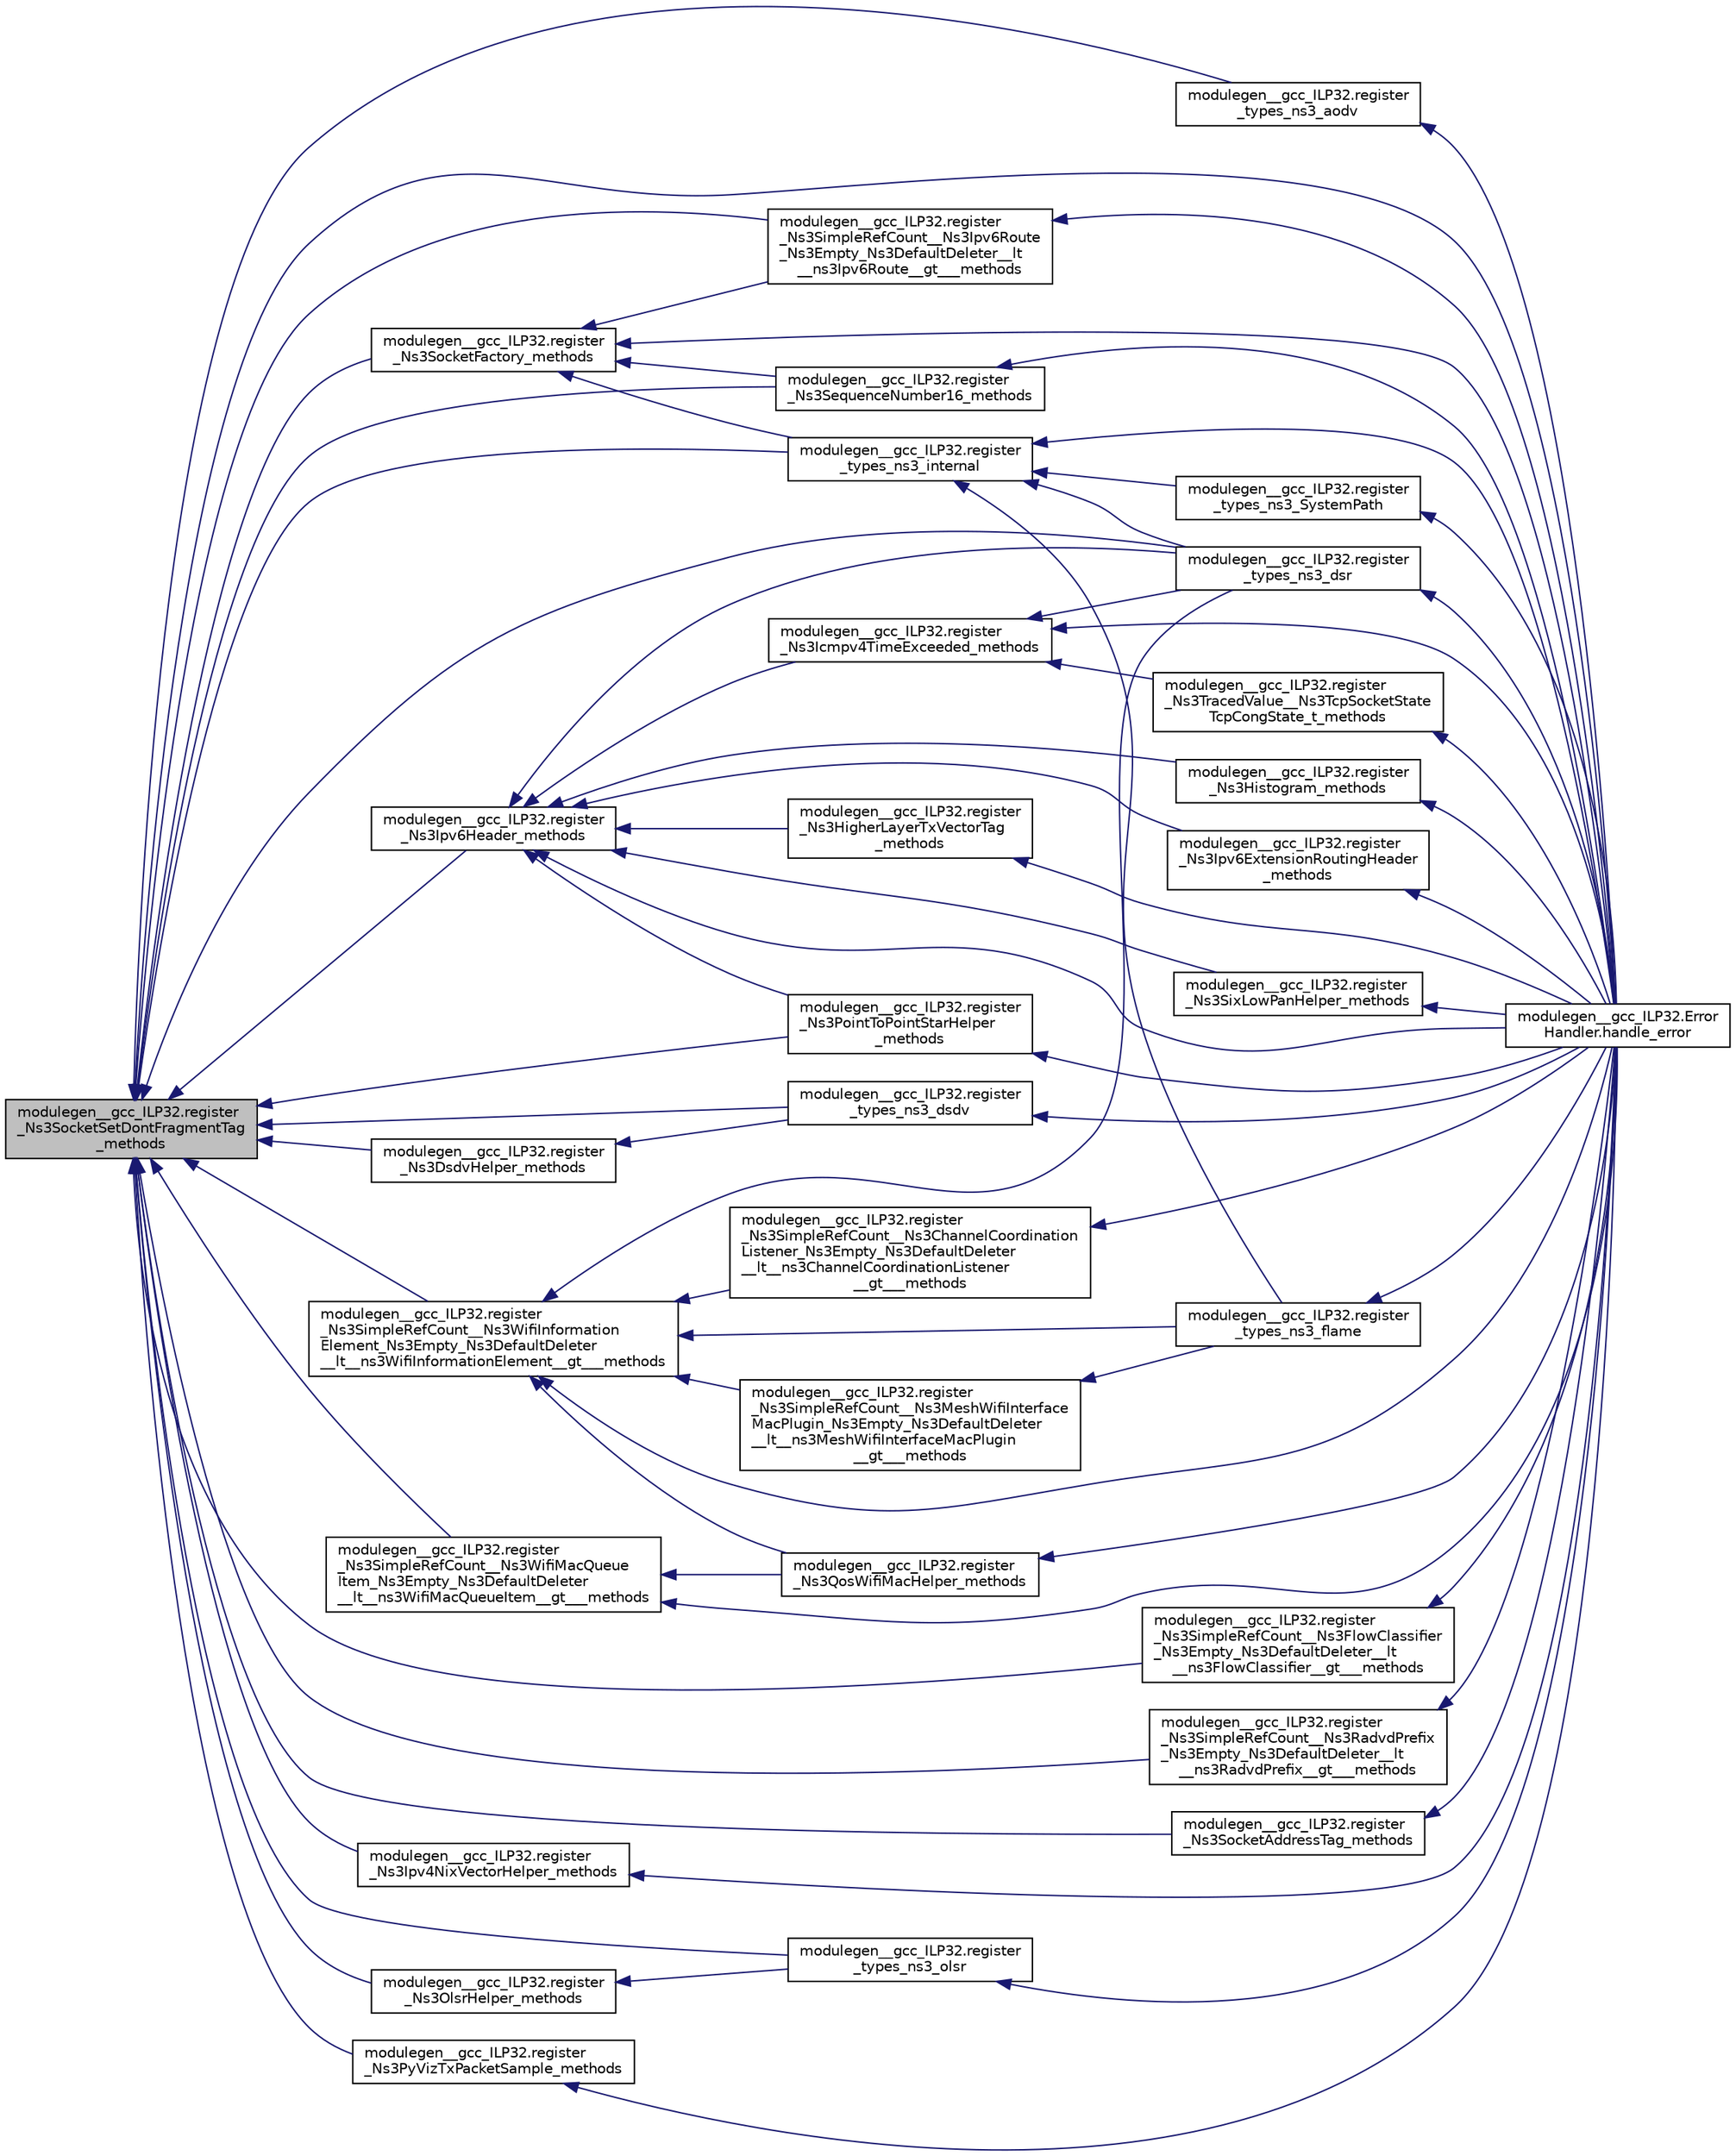 digraph "modulegen__gcc_ILP32.register_Ns3SocketSetDontFragmentTag_methods"
{
  edge [fontname="Helvetica",fontsize="10",labelfontname="Helvetica",labelfontsize="10"];
  node [fontname="Helvetica",fontsize="10",shape=record];
  rankdir="LR";
  Node1 [label="modulegen__gcc_ILP32.register\l_Ns3SocketSetDontFragmentTag\l_methods",height=0.2,width=0.4,color="black", fillcolor="grey75", style="filled", fontcolor="black"];
  Node1 -> Node2 [dir="back",color="midnightblue",fontsize="10",style="solid"];
  Node2 [label="modulegen__gcc_ILP32.register\l_types_ns3_aodv",height=0.2,width=0.4,color="black", fillcolor="white", style="filled",URL="$d5/d79/namespacemodulegen____gcc__ILP32.html#a3d2d4b1e931e6c2b4e9944340daab0ec"];
  Node2 -> Node3 [dir="back",color="midnightblue",fontsize="10",style="solid"];
  Node3 [label="modulegen__gcc_ILP32.Error\lHandler.handle_error",height=0.2,width=0.4,color="black", fillcolor="white", style="filled",URL="$d9/d99/classmodulegen____gcc__ILP32_1_1ErrorHandler.html#a943006387a8560b17fc047599f8e3097"];
  Node1 -> Node4 [dir="back",color="midnightblue",fontsize="10",style="solid"];
  Node4 [label="modulegen__gcc_ILP32.register\l_types_ns3_internal",height=0.2,width=0.4,color="black", fillcolor="white", style="filled",URL="$d5/d79/namespacemodulegen____gcc__ILP32.html#abcdfa1e2ddcdfff645f539fa053df219"];
  Node4 -> Node3 [dir="back",color="midnightblue",fontsize="10",style="solid"];
  Node4 -> Node5 [dir="back",color="midnightblue",fontsize="10",style="solid"];
  Node5 [label="modulegen__gcc_ILP32.register\l_types_ns3_SystemPath",height=0.2,width=0.4,color="black", fillcolor="white", style="filled",URL="$d5/d79/namespacemodulegen____gcc__ILP32.html#aa0f4c3d411688e71f10a04c0de5bb0ec"];
  Node5 -> Node3 [dir="back",color="midnightblue",fontsize="10",style="solid"];
  Node4 -> Node6 [dir="back",color="midnightblue",fontsize="10",style="solid"];
  Node6 [label="modulegen__gcc_ILP32.register\l_types_ns3_dsr",height=0.2,width=0.4,color="black", fillcolor="white", style="filled",URL="$d5/d79/namespacemodulegen____gcc__ILP32.html#ac4f199b8c56871c6ba9e21ccaec7c009"];
  Node6 -> Node3 [dir="back",color="midnightblue",fontsize="10",style="solid"];
  Node4 -> Node7 [dir="back",color="midnightblue",fontsize="10",style="solid"];
  Node7 [label="modulegen__gcc_ILP32.register\l_types_ns3_flame",height=0.2,width=0.4,color="black", fillcolor="white", style="filled",URL="$d5/d79/namespacemodulegen____gcc__ILP32.html#a22213d07028e159c5b5e1becbaf1849e"];
  Node7 -> Node3 [dir="back",color="midnightblue",fontsize="10",style="solid"];
  Node1 -> Node8 [dir="back",color="midnightblue",fontsize="10",style="solid"];
  Node8 [label="modulegen__gcc_ILP32.register\l_Ns3SocketFactory_methods",height=0.2,width=0.4,color="black", fillcolor="white", style="filled",URL="$d5/d79/namespacemodulegen____gcc__ILP32.html#a59721b404d186cf30b833ac15b749b82"];
  Node8 -> Node4 [dir="back",color="midnightblue",fontsize="10",style="solid"];
  Node8 -> Node3 [dir="back",color="midnightblue",fontsize="10",style="solid"];
  Node8 -> Node9 [dir="back",color="midnightblue",fontsize="10",style="solid"];
  Node9 [label="modulegen__gcc_ILP32.register\l_Ns3SimpleRefCount__Ns3Ipv6Route\l_Ns3Empty_Ns3DefaultDeleter__lt\l__ns3Ipv6Route__gt___methods",height=0.2,width=0.4,color="black", fillcolor="white", style="filled",URL="$d5/d79/namespacemodulegen____gcc__ILP32.html#a347ab790696b7ff2fea79c1e653aeef0"];
  Node9 -> Node3 [dir="back",color="midnightblue",fontsize="10",style="solid"];
  Node8 -> Node10 [dir="back",color="midnightblue",fontsize="10",style="solid"];
  Node10 [label="modulegen__gcc_ILP32.register\l_Ns3SequenceNumber16_methods",height=0.2,width=0.4,color="black", fillcolor="white", style="filled",URL="$d5/d79/namespacemodulegen____gcc__ILP32.html#a4af80a7e56f5802cff87f502e8047e22"];
  Node10 -> Node3 [dir="back",color="midnightblue",fontsize="10",style="solid"];
  Node1 -> Node3 [dir="back",color="midnightblue",fontsize="10",style="solid"];
  Node1 -> Node11 [dir="back",color="midnightblue",fontsize="10",style="solid"];
  Node11 [label="modulegen__gcc_ILP32.register\l_Ns3Ipv6Header_methods",height=0.2,width=0.4,color="black", fillcolor="white", style="filled",URL="$d5/d79/namespacemodulegen____gcc__ILP32.html#ae9348fcb18057e19e3fb8513c6264ab5"];
  Node11 -> Node3 [dir="back",color="midnightblue",fontsize="10",style="solid"];
  Node11 -> Node6 [dir="back",color="midnightblue",fontsize="10",style="solid"];
  Node11 -> Node12 [dir="back",color="midnightblue",fontsize="10",style="solid"];
  Node12 [label="modulegen__gcc_ILP32.register\l_Ns3Icmpv4TimeExceeded_methods",height=0.2,width=0.4,color="black", fillcolor="white", style="filled",URL="$d5/d79/namespacemodulegen____gcc__ILP32.html#a141fbbbb65204d000479d0066892af5b"];
  Node12 -> Node6 [dir="back",color="midnightblue",fontsize="10",style="solid"];
  Node12 -> Node3 [dir="back",color="midnightblue",fontsize="10",style="solid"];
  Node12 -> Node13 [dir="back",color="midnightblue",fontsize="10",style="solid"];
  Node13 [label="modulegen__gcc_ILP32.register\l_Ns3TracedValue__Ns3TcpSocketState\lTcpCongState_t_methods",height=0.2,width=0.4,color="black", fillcolor="white", style="filled",URL="$d5/d79/namespacemodulegen____gcc__ILP32.html#a2383e34b302e05f28d8b739b08d5abc6"];
  Node13 -> Node3 [dir="back",color="midnightblue",fontsize="10",style="solid"];
  Node11 -> Node14 [dir="back",color="midnightblue",fontsize="10",style="solid"];
  Node14 [label="modulegen__gcc_ILP32.register\l_Ns3Histogram_methods",height=0.2,width=0.4,color="black", fillcolor="white", style="filled",URL="$d5/d79/namespacemodulegen____gcc__ILP32.html#a4f7c41e2043dac5d8e1eaf5614378905"];
  Node14 -> Node3 [dir="back",color="midnightblue",fontsize="10",style="solid"];
  Node11 -> Node15 [dir="back",color="midnightblue",fontsize="10",style="solid"];
  Node15 [label="modulegen__gcc_ILP32.register\l_Ns3Ipv6ExtensionRoutingHeader\l_methods",height=0.2,width=0.4,color="black", fillcolor="white", style="filled",URL="$d5/d79/namespacemodulegen____gcc__ILP32.html#a90fd00cb9b7805b714f65639ad7dc920"];
  Node15 -> Node3 [dir="back",color="midnightblue",fontsize="10",style="solid"];
  Node11 -> Node16 [dir="back",color="midnightblue",fontsize="10",style="solid"];
  Node16 [label="modulegen__gcc_ILP32.register\l_Ns3PointToPointStarHelper\l_methods",height=0.2,width=0.4,color="black", fillcolor="white", style="filled",URL="$d5/d79/namespacemodulegen____gcc__ILP32.html#adb5008693f339994124490ff91617347"];
  Node16 -> Node3 [dir="back",color="midnightblue",fontsize="10",style="solid"];
  Node11 -> Node17 [dir="back",color="midnightblue",fontsize="10",style="solid"];
  Node17 [label="modulegen__gcc_ILP32.register\l_Ns3SixLowPanHelper_methods",height=0.2,width=0.4,color="black", fillcolor="white", style="filled",URL="$d5/d79/namespacemodulegen____gcc__ILP32.html#a63babeed4c08c9a35e025151516e220c"];
  Node17 -> Node3 [dir="back",color="midnightblue",fontsize="10",style="solid"];
  Node11 -> Node18 [dir="back",color="midnightblue",fontsize="10",style="solid"];
  Node18 [label="modulegen__gcc_ILP32.register\l_Ns3HigherLayerTxVectorTag\l_methods",height=0.2,width=0.4,color="black", fillcolor="white", style="filled",URL="$d5/d79/namespacemodulegen____gcc__ILP32.html#aa5dc21f4656272c84f511f03a0c22717"];
  Node18 -> Node3 [dir="back",color="midnightblue",fontsize="10",style="solid"];
  Node1 -> Node19 [dir="back",color="midnightblue",fontsize="10",style="solid"];
  Node19 [label="modulegen__gcc_ILP32.register\l_types_ns3_dsdv",height=0.2,width=0.4,color="black", fillcolor="white", style="filled",URL="$d5/d79/namespacemodulegen____gcc__ILP32.html#a7204c7181ac74583909d0115843bede0"];
  Node19 -> Node3 [dir="back",color="midnightblue",fontsize="10",style="solid"];
  Node1 -> Node20 [dir="back",color="midnightblue",fontsize="10",style="solid"];
  Node20 [label="modulegen__gcc_ILP32.register\l_Ns3DsdvHelper_methods",height=0.2,width=0.4,color="black", fillcolor="white", style="filled",URL="$d5/d79/namespacemodulegen____gcc__ILP32.html#a43306cd65e1589d451088a0bd6502a9e"];
  Node20 -> Node19 [dir="back",color="midnightblue",fontsize="10",style="solid"];
  Node1 -> Node6 [dir="back",color="midnightblue",fontsize="10",style="solid"];
  Node1 -> Node21 [dir="back",color="midnightblue",fontsize="10",style="solid"];
  Node21 [label="modulegen__gcc_ILP32.register\l_Ns3SimpleRefCount__Ns3WifiInformation\lElement_Ns3Empty_Ns3DefaultDeleter\l__lt__ns3WifiInformationElement__gt___methods",height=0.2,width=0.4,color="black", fillcolor="white", style="filled",URL="$d5/d79/namespacemodulegen____gcc__ILP32.html#a65d4240b9646e92b2cf028471ce005f6"];
  Node21 -> Node6 [dir="back",color="midnightblue",fontsize="10",style="solid"];
  Node21 -> Node7 [dir="back",color="midnightblue",fontsize="10",style="solid"];
  Node21 -> Node22 [dir="back",color="midnightblue",fontsize="10",style="solid"];
  Node22 [label="modulegen__gcc_ILP32.register\l_Ns3SimpleRefCount__Ns3MeshWifiInterface\lMacPlugin_Ns3Empty_Ns3DefaultDeleter\l__lt__ns3MeshWifiInterfaceMacPlugin\l__gt___methods",height=0.2,width=0.4,color="black", fillcolor="white", style="filled",URL="$d5/d79/namespacemodulegen____gcc__ILP32.html#a6db8601143394989368b6a1ac3780904"];
  Node22 -> Node7 [dir="back",color="midnightblue",fontsize="10",style="solid"];
  Node21 -> Node3 [dir="back",color="midnightblue",fontsize="10",style="solid"];
  Node21 -> Node23 [dir="back",color="midnightblue",fontsize="10",style="solid"];
  Node23 [label="modulegen__gcc_ILP32.register\l_Ns3SimpleRefCount__Ns3ChannelCoordination\lListener_Ns3Empty_Ns3DefaultDeleter\l__lt__ns3ChannelCoordinationListener\l__gt___methods",height=0.2,width=0.4,color="black", fillcolor="white", style="filled",URL="$d5/d79/namespacemodulegen____gcc__ILP32.html#a4402a42a0572418c9cee31eeac576b3b"];
  Node23 -> Node3 [dir="back",color="midnightblue",fontsize="10",style="solid"];
  Node21 -> Node24 [dir="back",color="midnightblue",fontsize="10",style="solid"];
  Node24 [label="modulegen__gcc_ILP32.register\l_Ns3QosWifiMacHelper_methods",height=0.2,width=0.4,color="black", fillcolor="white", style="filled",URL="$d5/d79/namespacemodulegen____gcc__ILP32.html#ad06fc4d667098024fdcda21cdf736b24"];
  Node24 -> Node3 [dir="back",color="midnightblue",fontsize="10",style="solid"];
  Node1 -> Node25 [dir="back",color="midnightblue",fontsize="10",style="solid"];
  Node25 [label="modulegen__gcc_ILP32.register\l_Ns3SimpleRefCount__Ns3FlowClassifier\l_Ns3Empty_Ns3DefaultDeleter__lt\l__ns3FlowClassifier__gt___methods",height=0.2,width=0.4,color="black", fillcolor="white", style="filled",URL="$d5/d79/namespacemodulegen____gcc__ILP32.html#afc78c6f9a465ff207a14e4d403b02990"];
  Node25 -> Node3 [dir="back",color="midnightblue",fontsize="10",style="solid"];
  Node1 -> Node9 [dir="back",color="midnightblue",fontsize="10",style="solid"];
  Node1 -> Node26 [dir="back",color="midnightblue",fontsize="10",style="solid"];
  Node26 [label="modulegen__gcc_ILP32.register\l_Ns3SimpleRefCount__Ns3RadvdPrefix\l_Ns3Empty_Ns3DefaultDeleter__lt\l__ns3RadvdPrefix__gt___methods",height=0.2,width=0.4,color="black", fillcolor="white", style="filled",URL="$d5/d79/namespacemodulegen____gcc__ILP32.html#a38af26bf5e6282a7473743e1e7bfa58f"];
  Node26 -> Node3 [dir="back",color="midnightblue",fontsize="10",style="solid"];
  Node1 -> Node27 [dir="back",color="midnightblue",fontsize="10",style="solid"];
  Node27 [label="modulegen__gcc_ILP32.register\l_Ns3SocketAddressTag_methods",height=0.2,width=0.4,color="black", fillcolor="white", style="filled",URL="$d5/d79/namespacemodulegen____gcc__ILP32.html#adcef8019a5b209b4793df2c66460fbb6"];
  Node27 -> Node3 [dir="back",color="midnightblue",fontsize="10",style="solid"];
  Node1 -> Node10 [dir="back",color="midnightblue",fontsize="10",style="solid"];
  Node1 -> Node28 [dir="back",color="midnightblue",fontsize="10",style="solid"];
  Node28 [label="modulegen__gcc_ILP32.register\l_Ns3Ipv4NixVectorHelper_methods",height=0.2,width=0.4,color="black", fillcolor="white", style="filled",URL="$d5/d79/namespacemodulegen____gcc__ILP32.html#a07dccf02569876d28ffb2770bbaa3f5b"];
  Node28 -> Node3 [dir="back",color="midnightblue",fontsize="10",style="solid"];
  Node1 -> Node29 [dir="back",color="midnightblue",fontsize="10",style="solid"];
  Node29 [label="modulegen__gcc_ILP32.register\l_types_ns3_olsr",height=0.2,width=0.4,color="black", fillcolor="white", style="filled",URL="$d5/d79/namespacemodulegen____gcc__ILP32.html#a248e07dc6c2b5122fe65fa36857c8652"];
  Node29 -> Node3 [dir="back",color="midnightblue",fontsize="10",style="solid"];
  Node1 -> Node30 [dir="back",color="midnightblue",fontsize="10",style="solid"];
  Node30 [label="modulegen__gcc_ILP32.register\l_Ns3OlsrHelper_methods",height=0.2,width=0.4,color="black", fillcolor="white", style="filled",URL="$d5/d79/namespacemodulegen____gcc__ILP32.html#adf22c568315ae58755f1ce2d2dd0e47c"];
  Node30 -> Node29 [dir="back",color="midnightblue",fontsize="10",style="solid"];
  Node1 -> Node16 [dir="back",color="midnightblue",fontsize="10",style="solid"];
  Node1 -> Node31 [dir="back",color="midnightblue",fontsize="10",style="solid"];
  Node31 [label="modulegen__gcc_ILP32.register\l_Ns3PyVizTxPacketSample_methods",height=0.2,width=0.4,color="black", fillcolor="white", style="filled",URL="$d5/d79/namespacemodulegen____gcc__ILP32.html#afc9c76e7438a906c75268b515f980fc4"];
  Node31 -> Node3 [dir="back",color="midnightblue",fontsize="10",style="solid"];
  Node1 -> Node32 [dir="back",color="midnightblue",fontsize="10",style="solid"];
  Node32 [label="modulegen__gcc_ILP32.register\l_Ns3SimpleRefCount__Ns3WifiMacQueue\lItem_Ns3Empty_Ns3DefaultDeleter\l__lt__ns3WifiMacQueueItem__gt___methods",height=0.2,width=0.4,color="black", fillcolor="white", style="filled",URL="$d5/d79/namespacemodulegen____gcc__ILP32.html#a81e87bb311e454a8fa7af175d35fb6bb"];
  Node32 -> Node3 [dir="back",color="midnightblue",fontsize="10",style="solid"];
  Node32 -> Node24 [dir="back",color="midnightblue",fontsize="10",style="solid"];
}
